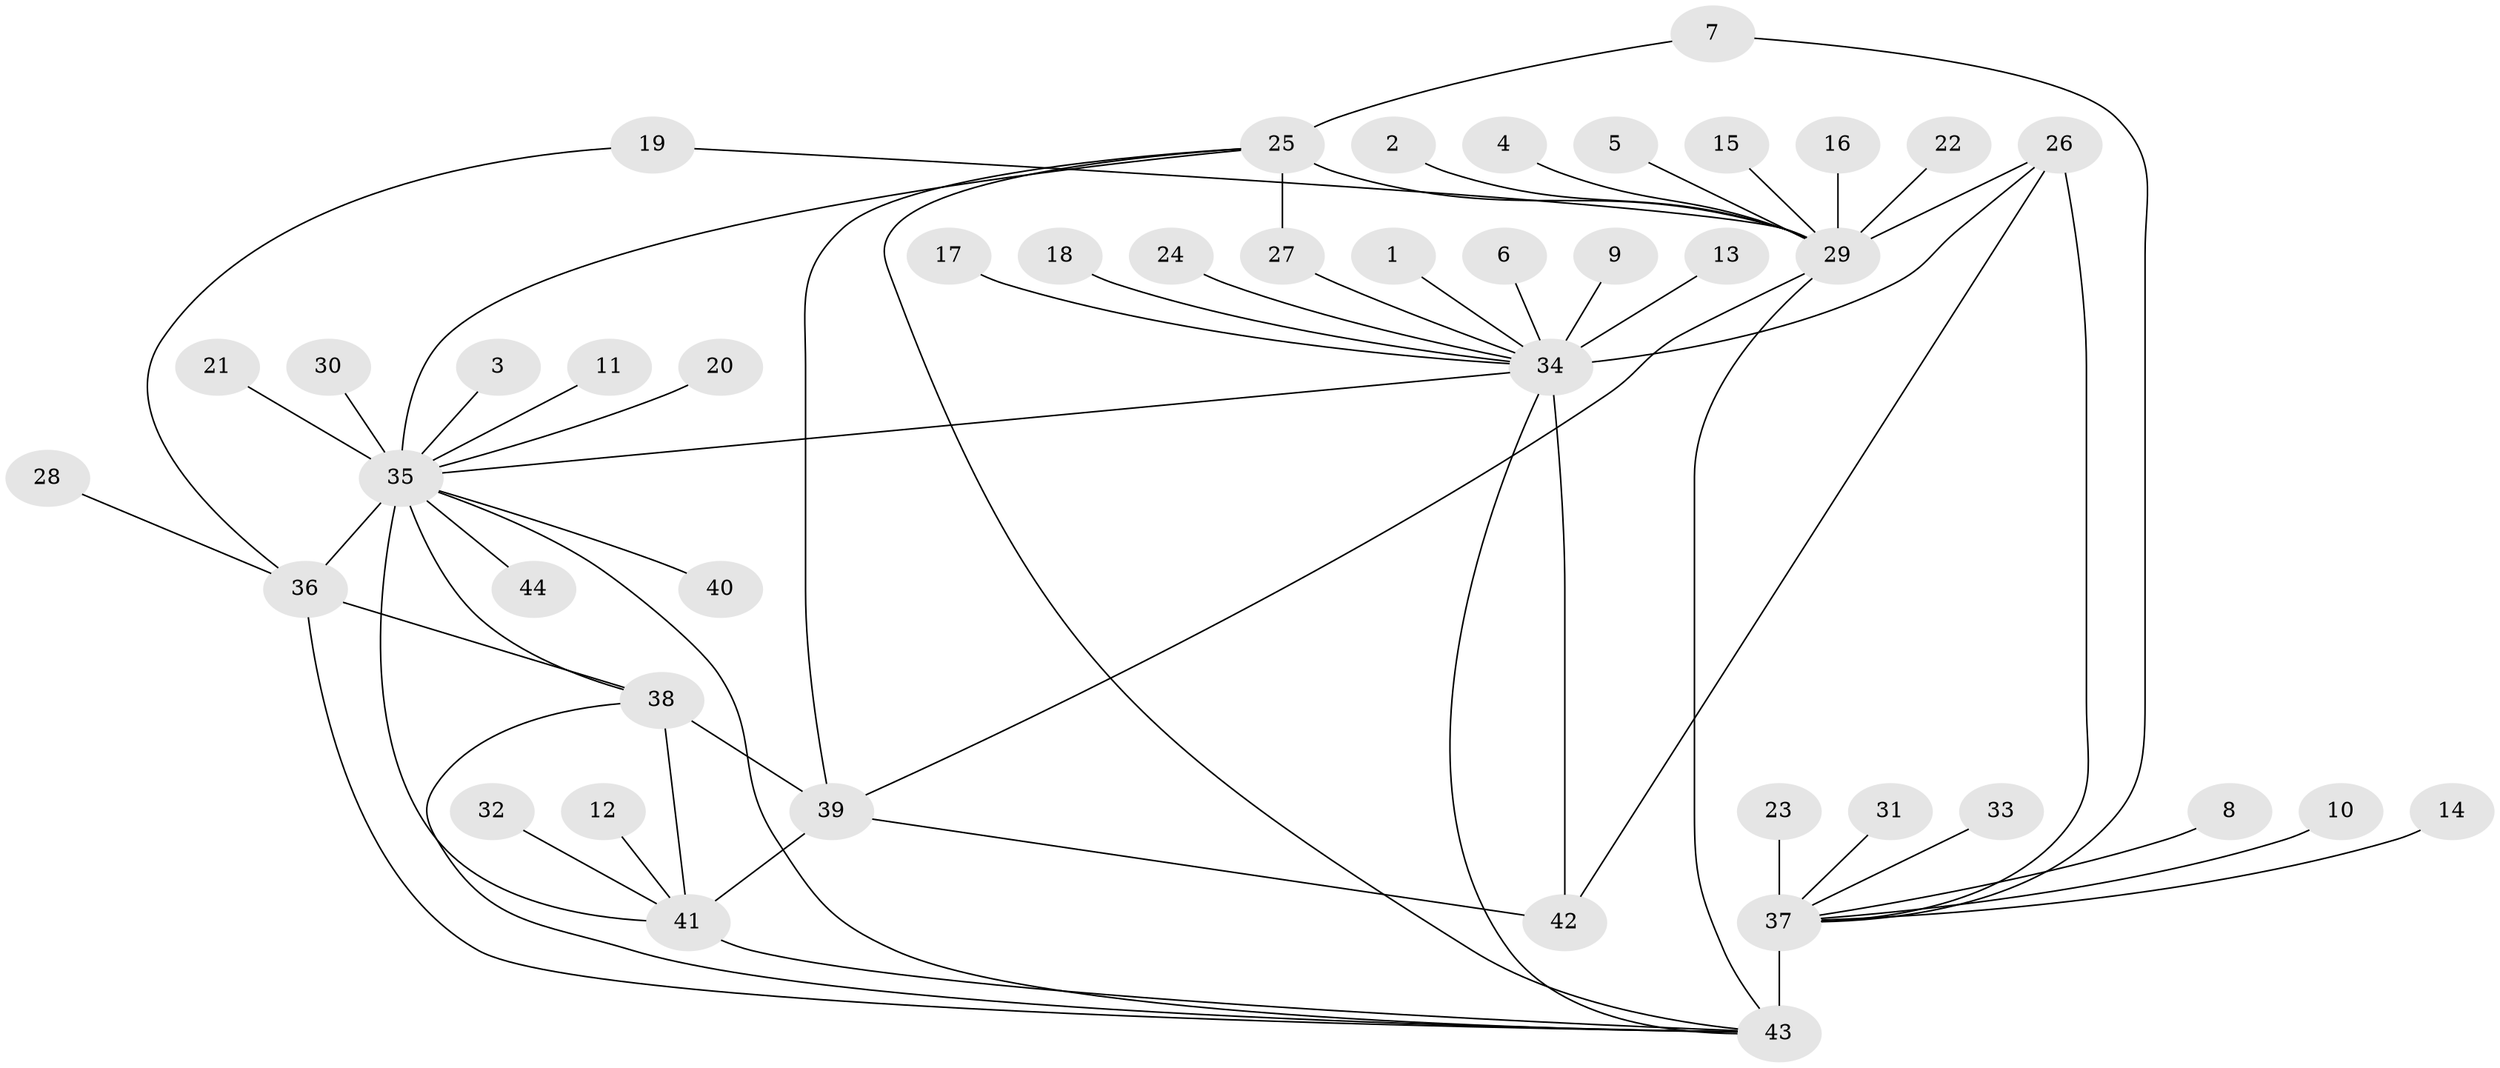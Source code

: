 // original degree distribution, {10: 0.04285714285714286, 7: 0.02857142857142857, 13: 0.007142857142857143, 8: 0.04285714285714286, 11: 0.04285714285714286, 9: 0.03571428571428571, 15: 0.007142857142857143, 6: 0.02142857142857143, 16: 0.007142857142857143, 12: 0.014285714285714285, 2: 0.17142857142857143, 1: 0.5571428571428572, 3: 0.02142857142857143}
// Generated by graph-tools (version 1.1) at 2025/37/03/04/25 23:37:47]
// undirected, 44 vertices, 61 edges
graph export_dot {
  node [color=gray90,style=filled];
  1;
  2;
  3;
  4;
  5;
  6;
  7;
  8;
  9;
  10;
  11;
  12;
  13;
  14;
  15;
  16;
  17;
  18;
  19;
  20;
  21;
  22;
  23;
  24;
  25;
  26;
  27;
  28;
  29;
  30;
  31;
  32;
  33;
  34;
  35;
  36;
  37;
  38;
  39;
  40;
  41;
  42;
  43;
  44;
  1 -- 34 [weight=1.0];
  2 -- 29 [weight=1.0];
  3 -- 35 [weight=1.0];
  4 -- 29 [weight=1.0];
  5 -- 29 [weight=1.0];
  6 -- 34 [weight=1.0];
  7 -- 25 [weight=1.0];
  7 -- 37 [weight=1.0];
  8 -- 37 [weight=1.0];
  9 -- 34 [weight=1.0];
  10 -- 37 [weight=1.0];
  11 -- 35 [weight=1.0];
  12 -- 41 [weight=1.0];
  13 -- 34 [weight=1.0];
  14 -- 37 [weight=1.0];
  15 -- 29 [weight=1.0];
  16 -- 29 [weight=1.0];
  17 -- 34 [weight=1.0];
  18 -- 34 [weight=1.0];
  19 -- 29 [weight=1.0];
  19 -- 36 [weight=1.0];
  20 -- 35 [weight=1.0];
  21 -- 35 [weight=1.0];
  22 -- 29 [weight=1.0];
  23 -- 37 [weight=1.0];
  24 -- 34 [weight=1.0];
  25 -- 27 [weight=1.0];
  25 -- 29 [weight=12.0];
  25 -- 35 [weight=1.0];
  25 -- 39 [weight=2.0];
  25 -- 43 [weight=1.0];
  26 -- 29 [weight=2.0];
  26 -- 34 [weight=5.0];
  26 -- 37 [weight=1.0];
  26 -- 42 [weight=1.0];
  27 -- 34 [weight=1.0];
  28 -- 36 [weight=1.0];
  29 -- 39 [weight=1.0];
  29 -- 43 [weight=1.0];
  30 -- 35 [weight=1.0];
  31 -- 37 [weight=1.0];
  32 -- 41 [weight=1.0];
  33 -- 37 [weight=1.0];
  34 -- 35 [weight=1.0];
  34 -- 42 [weight=5.0];
  34 -- 43 [weight=1.0];
  35 -- 36 [weight=6.0];
  35 -- 38 [weight=1.0];
  35 -- 40 [weight=1.0];
  35 -- 41 [weight=1.0];
  35 -- 43 [weight=1.0];
  35 -- 44 [weight=1.0];
  36 -- 38 [weight=1.0];
  36 -- 43 [weight=1.0];
  37 -- 43 [weight=13.0];
  38 -- 39 [weight=2.0];
  38 -- 41 [weight=8.0];
  38 -- 43 [weight=1.0];
  39 -- 41 [weight=4.0];
  39 -- 42 [weight=1.0];
  41 -- 43 [weight=2.0];
}
